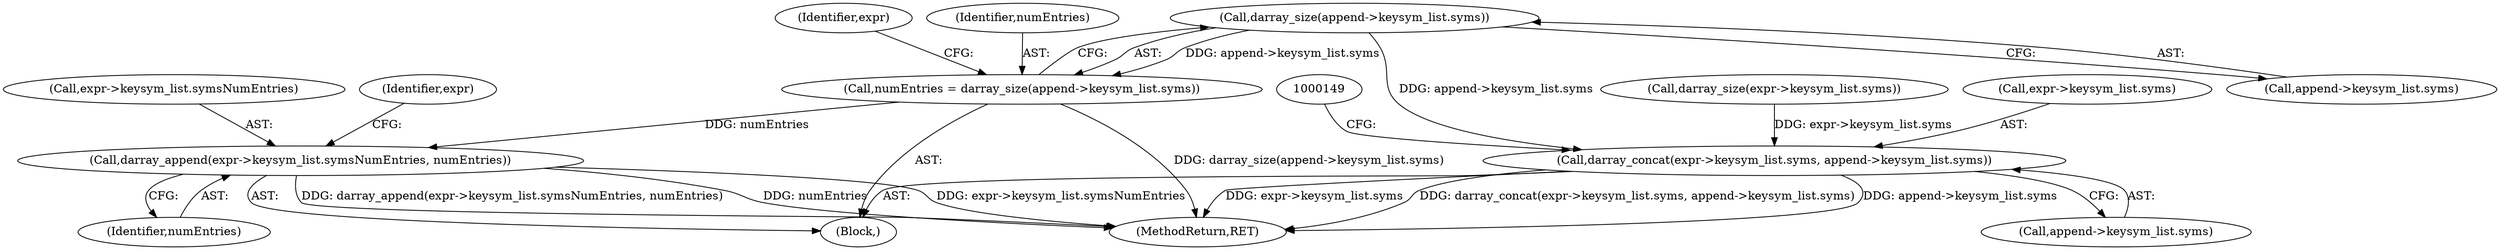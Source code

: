 digraph "0_libxkbcommon_c1e5ac16e77a21f87bdf3bc4dea61b037a17dddb@pointer" {
"1000116" [label="(Call,darray_size(append->keysym_list.syms))"];
"1000114" [label="(Call,numEntries = darray_size(append->keysym_list.syms))"];
"1000129" [label="(Call,darray_append(expr->keysym_list.symsNumEntries, numEntries))"];
"1000136" [label="(Call,darray_concat(expr->keysym_list.syms, append->keysym_list.syms))"];
"1000107" [label="(Call,darray_size(expr->keysym_list.syms))"];
"1000129" [label="(Call,darray_append(expr->keysym_list.symsNumEntries, numEntries))"];
"1000135" [label="(Identifier,numEntries)"];
"1000114" [label="(Call,numEntries = darray_size(append->keysym_list.syms))"];
"1000117" [label="(Call,append->keysym_list.syms)"];
"1000130" [label="(Call,expr->keysym_list.symsNumEntries)"];
"1000142" [label="(Call,append->keysym_list.syms)"];
"1000125" [label="(Identifier,expr)"];
"1000153" [label="(MethodReturn,RET)"];
"1000103" [label="(Block,)"];
"1000115" [label="(Identifier,numEntries)"];
"1000116" [label="(Call,darray_size(append->keysym_list.syms))"];
"1000139" [label="(Identifier,expr)"];
"1000136" [label="(Call,darray_concat(expr->keysym_list.syms, append->keysym_list.syms))"];
"1000137" [label="(Call,expr->keysym_list.syms)"];
"1000116" -> "1000114"  [label="AST: "];
"1000116" -> "1000117"  [label="CFG: "];
"1000117" -> "1000116"  [label="AST: "];
"1000114" -> "1000116"  [label="CFG: "];
"1000116" -> "1000114"  [label="DDG: append->keysym_list.syms"];
"1000116" -> "1000136"  [label="DDG: append->keysym_list.syms"];
"1000114" -> "1000103"  [label="AST: "];
"1000115" -> "1000114"  [label="AST: "];
"1000125" -> "1000114"  [label="CFG: "];
"1000114" -> "1000153"  [label="DDG: darray_size(append->keysym_list.syms)"];
"1000114" -> "1000129"  [label="DDG: numEntries"];
"1000129" -> "1000103"  [label="AST: "];
"1000129" -> "1000135"  [label="CFG: "];
"1000130" -> "1000129"  [label="AST: "];
"1000135" -> "1000129"  [label="AST: "];
"1000139" -> "1000129"  [label="CFG: "];
"1000129" -> "1000153"  [label="DDG: expr->keysym_list.symsNumEntries"];
"1000129" -> "1000153"  [label="DDG: darray_append(expr->keysym_list.symsNumEntries, numEntries)"];
"1000129" -> "1000153"  [label="DDG: numEntries"];
"1000136" -> "1000103"  [label="AST: "];
"1000136" -> "1000142"  [label="CFG: "];
"1000137" -> "1000136"  [label="AST: "];
"1000142" -> "1000136"  [label="AST: "];
"1000149" -> "1000136"  [label="CFG: "];
"1000136" -> "1000153"  [label="DDG: append->keysym_list.syms"];
"1000136" -> "1000153"  [label="DDG: expr->keysym_list.syms"];
"1000136" -> "1000153"  [label="DDG: darray_concat(expr->keysym_list.syms, append->keysym_list.syms)"];
"1000107" -> "1000136"  [label="DDG: expr->keysym_list.syms"];
}
